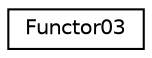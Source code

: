 digraph "Graphical Class Hierarchy"
{
  edge [fontname="Helvetica",fontsize="10",labelfontname="Helvetica",labelfontsize="10"];
  node [fontname="Helvetica",fontsize="10",shape=record];
  rankdir="LR";
  Node0 [label="Functor03",height=0.2,width=0.4,color="black", fillcolor="white", style="filled",URL="$struct_functor03.html"];
}
